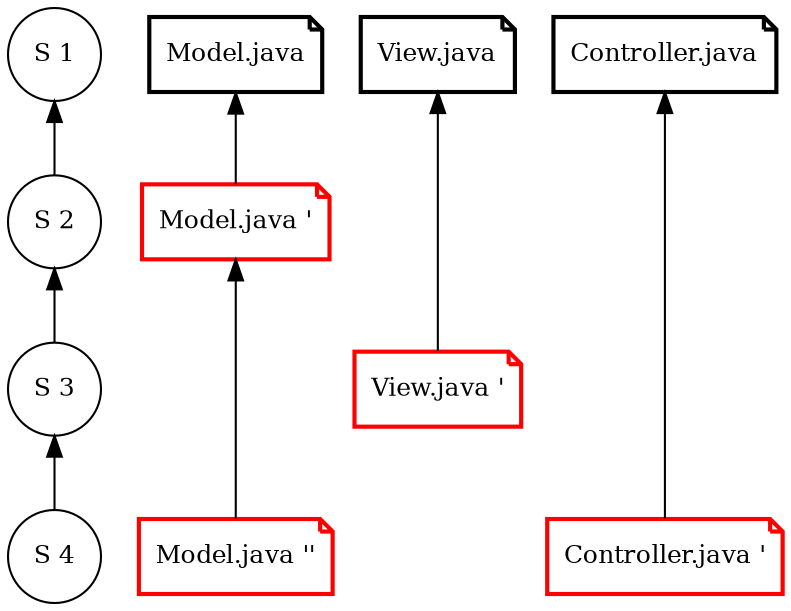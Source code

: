 digraph git_branch_model {
  splines=line
  rankdir="TB"
  bgcolor="transparent"

  /* Commit node config */
  edge[style="",  arrowhead=open]
  node[style="",  fontsize=12.0, shape=circle]

  c_1 [label="S 1"]
  c_2 [label="S 2"]
  c_3 [label="S 3"]
  c_4 [label="S 4"]

  c_1 -> c_2 -> c_3 -> c_4 [dir=back]

  /* File node config */
  edge[style="",  arrowhead=open, dir=back]
  node[style="",  fontsize=12.0, shape=note]

  /* initial nodes */
  node[style="bold"]
  file_1 [label="Model.java", group="file_1"]
  file_2 [label="View.java", group="file_2"]
  file_3 [label="Controller.java", group="file_3"]

  /* changed nodes */
  node[style="bold", color="red"]
  file_1_ [label="Model.java '", group="file_1"]

  file_2__ [label="View.java '", group="file_2"]

  file_1___ [label="Model.java ''", group="file_1"]
  file_3___ [label="Controller.java '", group="file_3"]

  /* 1. Commit */
  file_1 -> file_1_

  /* 2. Commit */
  file_2 -> file_2__

  /* 3. Commit */
  file_1_ -> file_1___
  file_3 -> file_3___

  {rank=same; c_1 file_3 file_2 file_1}
  {rank=same; c_2 file_1_}
  {rank=same; c_3 file_2__}
  {rank=same; c_4 file_1___ file_3___}
}
